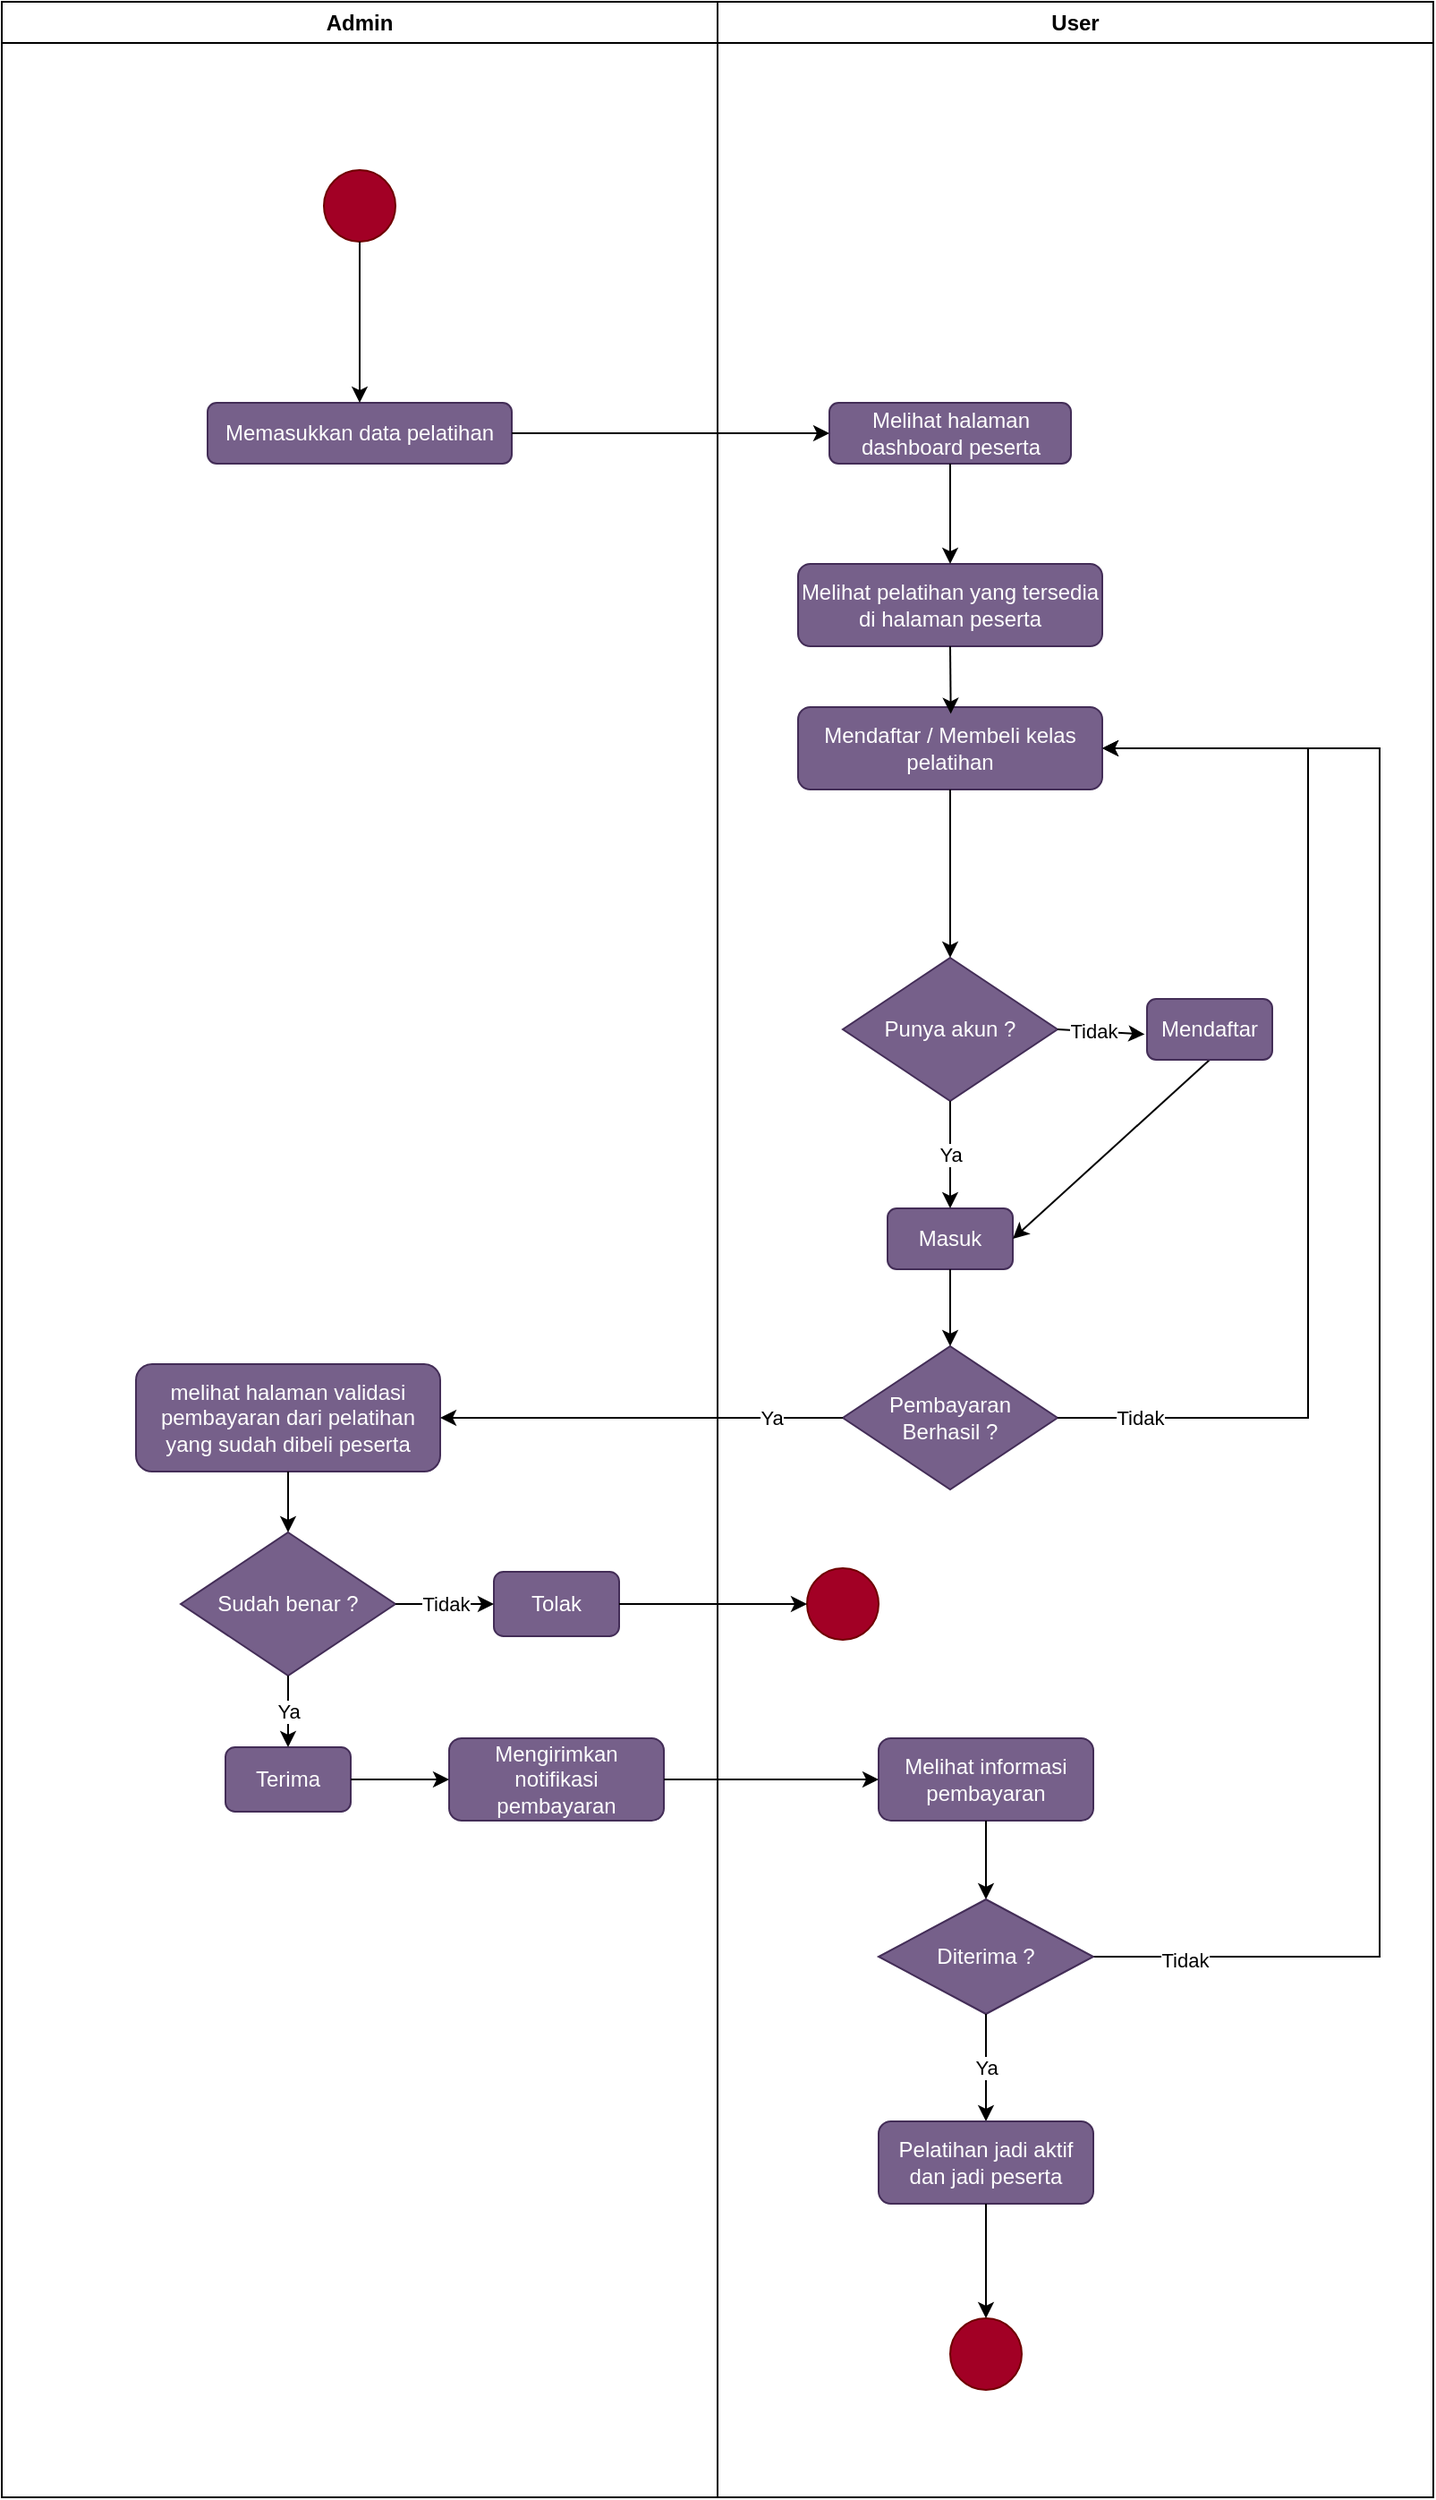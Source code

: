 <mxfile version="21.3.8" type="github">
  <diagram id="C5RBs43oDa-KdzZeNtuy" name="Page-1">
    <mxGraphModel dx="3500" dy="2017" grid="1" gridSize="10" guides="1" tooltips="1" connect="1" arrows="1" fold="1" page="1" pageScale="1" pageWidth="827" pageHeight="1169" math="0" shadow="0">
      <root>
        <mxCell id="WIyWlLk6GJQsqaUBKTNV-0" />
        <mxCell id="WIyWlLk6GJQsqaUBKTNV-1" parent="WIyWlLk6GJQsqaUBKTNV-0" />
        <mxCell id="PI3YlerUDuEa5Lkg3qVi-0" value="Admin" style="swimlane;whiteSpace=wrap;html=1;" parent="WIyWlLk6GJQsqaUBKTNV-1" vertex="1">
          <mxGeometry x="10" y="56" width="400" height="1394" as="geometry" />
        </mxCell>
        <mxCell id="PI3YlerUDuEa5Lkg3qVi-29" value="melihat halaman validasi pembayaran dari pelatihan yang sudah dibeli peserta" style="rounded=1;whiteSpace=wrap;html=1;fillColor=#76608a;strokeColor=#432D57;fontColor=#ffffff;" parent="PI3YlerUDuEa5Lkg3qVi-0" vertex="1">
          <mxGeometry x="75" y="761" width="170" height="60" as="geometry" />
        </mxCell>
        <mxCell id="PI3YlerUDuEa5Lkg3qVi-34" value="&lt;div&gt;Sudah benar ?&lt;/div&gt;" style="rhombus;whiteSpace=wrap;html=1;fillColor=#76608a;strokeColor=#432D57;fontColor=#ffffff;" parent="PI3YlerUDuEa5Lkg3qVi-0" vertex="1">
          <mxGeometry x="100" y="855" width="120" height="80" as="geometry" />
        </mxCell>
        <mxCell id="PI3YlerUDuEa5Lkg3qVi-35" value="" style="endArrow=classic;html=1;rounded=0;exitX=0.5;exitY=1;exitDx=0;exitDy=0;entryX=0.5;entryY=0;entryDx=0;entryDy=0;" parent="PI3YlerUDuEa5Lkg3qVi-0" source="PI3YlerUDuEa5Lkg3qVi-29" target="PI3YlerUDuEa5Lkg3qVi-34" edge="1">
          <mxGeometry width="50" height="50" relative="1" as="geometry">
            <mxPoint x="210" y="734" as="sourcePoint" />
            <mxPoint x="260" y="684" as="targetPoint" />
          </mxGeometry>
        </mxCell>
        <mxCell id="PI3YlerUDuEa5Lkg3qVi-37" value="Terima" style="rounded=1;whiteSpace=wrap;html=1;fillColor=#76608a;strokeColor=#432D57;fontColor=#ffffff;" parent="PI3YlerUDuEa5Lkg3qVi-0" vertex="1">
          <mxGeometry x="125" y="975" width="70" height="36" as="geometry" />
        </mxCell>
        <mxCell id="PI3YlerUDuEa5Lkg3qVi-38" value="Tolak" style="rounded=1;whiteSpace=wrap;html=1;fillColor=#76608a;strokeColor=#432D57;fontColor=#ffffff;" parent="PI3YlerUDuEa5Lkg3qVi-0" vertex="1">
          <mxGeometry x="275" y="877" width="70" height="36" as="geometry" />
        </mxCell>
        <mxCell id="PI3YlerUDuEa5Lkg3qVi-39" value="Ya" style="endArrow=classic;html=1;rounded=0;entryX=0.5;entryY=0;entryDx=0;entryDy=0;exitX=0.5;exitY=1;exitDx=0;exitDy=0;" parent="PI3YlerUDuEa5Lkg3qVi-0" source="PI3YlerUDuEa5Lkg3qVi-34" target="PI3YlerUDuEa5Lkg3qVi-37" edge="1">
          <mxGeometry width="50" height="50" relative="1" as="geometry">
            <mxPoint x="160" y="804" as="sourcePoint" />
            <mxPoint x="160" y="844" as="targetPoint" />
          </mxGeometry>
        </mxCell>
        <mxCell id="PI3YlerUDuEa5Lkg3qVi-40" value="Tidak" style="endArrow=classic;html=1;rounded=0;exitX=1;exitY=0.5;exitDx=0;exitDy=0;entryX=0;entryY=0.5;entryDx=0;entryDy=0;" parent="PI3YlerUDuEa5Lkg3qVi-0" source="PI3YlerUDuEa5Lkg3qVi-34" target="PI3YlerUDuEa5Lkg3qVi-38" edge="1">
          <mxGeometry width="50" height="50" relative="1" as="geometry">
            <mxPoint x="230" y="794" as="sourcePoint" />
            <mxPoint x="270" y="764.0" as="targetPoint" />
          </mxGeometry>
        </mxCell>
        <mxCell id="PI3YlerUDuEa5Lkg3qVi-41" value="&lt;div&gt;Mengirimkan notifikasi&lt;/div&gt;&lt;div&gt;pembayaran&lt;br&gt;&lt;/div&gt;" style="rounded=1;whiteSpace=wrap;html=1;fillColor=#76608a;strokeColor=#432D57;fontColor=#ffffff;" parent="PI3YlerUDuEa5Lkg3qVi-0" vertex="1">
          <mxGeometry x="250" y="970" width="120" height="46" as="geometry" />
        </mxCell>
        <mxCell id="PI3YlerUDuEa5Lkg3qVi-42" value="" style="endArrow=classic;html=1;rounded=0;exitX=1;exitY=0.5;exitDx=0;exitDy=0;entryX=0;entryY=0.5;entryDx=0;entryDy=0;" parent="PI3YlerUDuEa5Lkg3qVi-0" source="PI3YlerUDuEa5Lkg3qVi-37" target="PI3YlerUDuEa5Lkg3qVi-41" edge="1">
          <mxGeometry width="50" height="50" relative="1" as="geometry">
            <mxPoint x="160" y="984" as="sourcePoint" />
            <mxPoint x="210" y="934" as="targetPoint" />
          </mxGeometry>
        </mxCell>
        <mxCell id="H4v9KwCrdEhmOASrwXkI-1" value="" style="ellipse;whiteSpace=wrap;html=1;aspect=fixed;fillColor=#a20025;fontColor=#ffffff;strokeColor=#6F0000;" vertex="1" parent="PI3YlerUDuEa5Lkg3qVi-0">
          <mxGeometry x="180" y="94" width="40" height="40" as="geometry" />
        </mxCell>
        <mxCell id="H4v9KwCrdEhmOASrwXkI-15" value="Memasukkan data pelatihan" style="rounded=1;whiteSpace=wrap;html=1;fillColor=#76608a;strokeColor=#432D57;fontColor=#ffffff;" vertex="1" parent="PI3YlerUDuEa5Lkg3qVi-0">
          <mxGeometry x="115" y="224" width="170" height="34" as="geometry" />
        </mxCell>
        <mxCell id="H4v9KwCrdEhmOASrwXkI-16" value="" style="endArrow=classic;html=1;rounded=0;exitX=0.5;exitY=1;exitDx=0;exitDy=0;entryX=0.5;entryY=0;entryDx=0;entryDy=0;" edge="1" parent="PI3YlerUDuEa5Lkg3qVi-0" source="H4v9KwCrdEhmOASrwXkI-1" target="H4v9KwCrdEhmOASrwXkI-15">
          <mxGeometry width="50" height="50" relative="1" as="geometry">
            <mxPoint x="160" y="364" as="sourcePoint" />
            <mxPoint x="210" y="314" as="targetPoint" />
          </mxGeometry>
        </mxCell>
        <mxCell id="PI3YlerUDuEa5Lkg3qVi-1" value="User" style="swimlane;whiteSpace=wrap;html=1;" parent="WIyWlLk6GJQsqaUBKTNV-1" vertex="1">
          <mxGeometry x="410" y="56" width="400" height="1394" as="geometry" />
        </mxCell>
        <mxCell id="PI3YlerUDuEa5Lkg3qVi-19" value="Melihat pelatihan yang tersedia di halaman peserta" style="rounded=1;whiteSpace=wrap;html=1;fillColor=#76608a;strokeColor=#432D57;fontColor=#ffffff;" parent="PI3YlerUDuEa5Lkg3qVi-1" vertex="1">
          <mxGeometry x="45" y="314" width="170" height="46" as="geometry" />
        </mxCell>
        <mxCell id="PI3YlerUDuEa5Lkg3qVi-23" value="Mendaftar / Membeli kelas pelatihan" style="rounded=1;whiteSpace=wrap;html=1;fillColor=#76608a;strokeColor=#432D57;fontColor=#ffffff;" parent="PI3YlerUDuEa5Lkg3qVi-1" vertex="1">
          <mxGeometry x="45" y="394" width="170" height="46" as="geometry" />
        </mxCell>
        <mxCell id="PI3YlerUDuEa5Lkg3qVi-25" value="&lt;div&gt;Pembayaran&lt;br&gt;Berhasil ?&lt;/div&gt;" style="rhombus;whiteSpace=wrap;html=1;fillColor=#76608a;strokeColor=#432D57;fontColor=#ffffff;" parent="PI3YlerUDuEa5Lkg3qVi-1" vertex="1">
          <mxGeometry x="70" y="751" width="120" height="80" as="geometry" />
        </mxCell>
        <mxCell id="PI3YlerUDuEa5Lkg3qVi-27" value="" style="endArrow=classic;html=1;rounded=0;exitX=0.5;exitY=1;exitDx=0;exitDy=0;entryX=0.502;entryY=0.082;entryDx=0;entryDy=0;entryPerimeter=0;" parent="PI3YlerUDuEa5Lkg3qVi-1" source="PI3YlerUDuEa5Lkg3qVi-19" target="PI3YlerUDuEa5Lkg3qVi-23" edge="1">
          <mxGeometry width="50" height="50" relative="1" as="geometry">
            <mxPoint x="160" y="550" as="sourcePoint" />
            <mxPoint x="150" y="494" as="targetPoint" />
          </mxGeometry>
        </mxCell>
        <mxCell id="PI3YlerUDuEa5Lkg3qVi-44" value="Melihat informasi pembayaran" style="rounded=1;whiteSpace=wrap;html=1;fillColor=#76608a;strokeColor=#432D57;fontColor=#ffffff;" parent="PI3YlerUDuEa5Lkg3qVi-1" vertex="1">
          <mxGeometry x="90" y="970" width="120" height="46" as="geometry" />
        </mxCell>
        <mxCell id="H4v9KwCrdEhmOASrwXkI-5" value="" style="ellipse;whiteSpace=wrap;html=1;aspect=fixed;fillColor=#a20025;fontColor=#ffffff;strokeColor=#6F0000;" vertex="1" parent="PI3YlerUDuEa5Lkg3qVi-1">
          <mxGeometry x="130" y="1294" width="40" height="40" as="geometry" />
        </mxCell>
        <mxCell id="H4v9KwCrdEhmOASrwXkI-6" value="" style="endArrow=classic;html=1;rounded=0;exitX=0.5;exitY=1;exitDx=0;exitDy=0;entryX=0.5;entryY=0;entryDx=0;entryDy=0;" edge="1" parent="PI3YlerUDuEa5Lkg3qVi-1" source="PI3YlerUDuEa5Lkg3qVi-44" target="H4v9KwCrdEhmOASrwXkI-10">
          <mxGeometry width="50" height="50" relative="1" as="geometry">
            <mxPoint x="100" y="1054" as="sourcePoint" />
            <mxPoint x="150" y="1004" as="targetPoint" />
          </mxGeometry>
        </mxCell>
        <mxCell id="H4v9KwCrdEhmOASrwXkI-7" value="Tidak" style="endArrow=classic;html=1;rounded=0;exitX=1;exitY=0.5;exitDx=0;exitDy=0;entryX=1;entryY=0.5;entryDx=0;entryDy=0;edgeStyle=orthogonalEdgeStyle;" edge="1" parent="PI3YlerUDuEa5Lkg3qVi-1" source="H4v9KwCrdEhmOASrwXkI-10" target="PI3YlerUDuEa5Lkg3qVi-23">
          <mxGeometry x="-0.897" y="-2" width="50" height="50" relative="1" as="geometry">
            <mxPoint x="290" y="844" as="sourcePoint" />
            <mxPoint x="340" y="794" as="targetPoint" />
            <Array as="points">
              <mxPoint x="370" y="1092" />
              <mxPoint x="370" y="417" />
            </Array>
            <mxPoint as="offset" />
          </mxGeometry>
        </mxCell>
        <mxCell id="H4v9KwCrdEhmOASrwXkI-10" value="Diterima ?" style="rhombus;whiteSpace=wrap;html=1;fillColor=#76608a;strokeColor=#432D57;fontColor=#ffffff;" vertex="1" parent="PI3YlerUDuEa5Lkg3qVi-1">
          <mxGeometry x="90" y="1060" width="120" height="64" as="geometry" />
        </mxCell>
        <mxCell id="H4v9KwCrdEhmOASrwXkI-11" value="Ya" style="endArrow=classic;html=1;rounded=0;exitX=0.5;exitY=1;exitDx=0;exitDy=0;entryX=0.5;entryY=0;entryDx=0;entryDy=0;" edge="1" parent="PI3YlerUDuEa5Lkg3qVi-1" source="H4v9KwCrdEhmOASrwXkI-10" target="H4v9KwCrdEhmOASrwXkI-13">
          <mxGeometry width="50" height="50" relative="1" as="geometry">
            <mxPoint x="250" y="1074" as="sourcePoint" />
            <mxPoint x="300" y="1024" as="targetPoint" />
          </mxGeometry>
        </mxCell>
        <mxCell id="H4v9KwCrdEhmOASrwXkI-12" value="Tidak" style="endArrow=classic;html=1;rounded=0;exitX=1;exitY=0.5;exitDx=0;exitDy=0;entryX=1;entryY=0.5;entryDx=0;entryDy=0;edgeStyle=orthogonalEdgeStyle;" edge="1" parent="PI3YlerUDuEa5Lkg3qVi-1" source="PI3YlerUDuEa5Lkg3qVi-25" target="PI3YlerUDuEa5Lkg3qVi-23">
          <mxGeometry x="-0.856" width="50" height="50" relative="1" as="geometry">
            <mxPoint x="260" y="714" as="sourcePoint" />
            <mxPoint x="310" y="664" as="targetPoint" />
            <Array as="points">
              <mxPoint x="330" y="791" />
              <mxPoint x="330" y="417" />
            </Array>
            <mxPoint as="offset" />
          </mxGeometry>
        </mxCell>
        <mxCell id="H4v9KwCrdEhmOASrwXkI-13" value="Pelatihan jadi aktif dan jadi peserta" style="rounded=1;whiteSpace=wrap;html=1;fillColor=#76608a;strokeColor=#432D57;fontColor=#ffffff;" vertex="1" parent="PI3YlerUDuEa5Lkg3qVi-1">
          <mxGeometry x="90" y="1184" width="120" height="46" as="geometry" />
        </mxCell>
        <mxCell id="H4v9KwCrdEhmOASrwXkI-14" value="" style="endArrow=classic;html=1;rounded=0;exitX=0.5;exitY=1;exitDx=0;exitDy=0;entryX=0.5;entryY=0;entryDx=0;entryDy=0;" edge="1" parent="PI3YlerUDuEa5Lkg3qVi-1" source="H4v9KwCrdEhmOASrwXkI-13" target="H4v9KwCrdEhmOASrwXkI-5">
          <mxGeometry width="50" height="50" relative="1" as="geometry">
            <mxPoint x="100" y="1164" as="sourcePoint" />
            <mxPoint x="150" y="1114" as="targetPoint" />
          </mxGeometry>
        </mxCell>
        <mxCell id="PI3YlerUDuEa5Lkg3qVi-4" value="Punya akun ?" style="rhombus;whiteSpace=wrap;html=1;fillColor=#76608a;strokeColor=#432D57;fontColor=#ffffff;" parent="PI3YlerUDuEa5Lkg3qVi-1" vertex="1">
          <mxGeometry x="70" y="534" width="120" height="80" as="geometry" />
        </mxCell>
        <mxCell id="PI3YlerUDuEa5Lkg3qVi-6" value="Masuk" style="rounded=1;whiteSpace=wrap;html=1;fillColor=#76608a;strokeColor=#432D57;fontColor=#ffffff;" parent="PI3YlerUDuEa5Lkg3qVi-1" vertex="1">
          <mxGeometry x="95" y="674" width="70" height="34" as="geometry" />
        </mxCell>
        <mxCell id="PI3YlerUDuEa5Lkg3qVi-9" value="Ya" style="endArrow=classic;html=1;rounded=0;exitX=0.5;exitY=1;exitDx=0;exitDy=0;entryX=0.5;entryY=0;entryDx=0;entryDy=0;" parent="PI3YlerUDuEa5Lkg3qVi-1" source="PI3YlerUDuEa5Lkg3qVi-4" target="PI3YlerUDuEa5Lkg3qVi-6" edge="1">
          <mxGeometry width="50" height="50" relative="1" as="geometry">
            <mxPoint x="160" y="507" as="sourcePoint" />
            <mxPoint x="210" y="457" as="targetPoint" />
          </mxGeometry>
        </mxCell>
        <mxCell id="PI3YlerUDuEa5Lkg3qVi-12" value="" style="endArrow=classic;html=1;rounded=0;exitX=1;exitY=0.5;exitDx=0;exitDy=0;entryX=-0.019;entryY=0.581;entryDx=0;entryDy=0;entryPerimeter=0;" parent="PI3YlerUDuEa5Lkg3qVi-1" source="PI3YlerUDuEa5Lkg3qVi-4" target="PI3YlerUDuEa5Lkg3qVi-10" edge="1">
          <mxGeometry width="50" height="50" relative="1" as="geometry">
            <mxPoint x="200" y="457" as="sourcePoint" />
            <mxPoint x="250" y="407" as="targetPoint" />
          </mxGeometry>
        </mxCell>
        <mxCell id="PI3YlerUDuEa5Lkg3qVi-13" value="Tidak" style="edgeLabel;html=1;align=center;verticalAlign=middle;resizable=0;points=[];" parent="PI3YlerUDuEa5Lkg3qVi-12" vertex="1" connectable="0">
          <mxGeometry x="-0.175" relative="1" as="geometry">
            <mxPoint as="offset" />
          </mxGeometry>
        </mxCell>
        <mxCell id="PI3YlerUDuEa5Lkg3qVi-15" value="" style="endArrow=classic;html=1;rounded=0;exitX=0.5;exitY=1;exitDx=0;exitDy=0;entryX=1;entryY=0.5;entryDx=0;entryDy=0;" parent="PI3YlerUDuEa5Lkg3qVi-1" source="PI3YlerUDuEa5Lkg3qVi-10" target="PI3YlerUDuEa5Lkg3qVi-6" edge="1">
          <mxGeometry width="50" height="50" relative="1" as="geometry">
            <mxPoint x="270" y="497" as="sourcePoint" />
            <mxPoint x="320" y="447" as="targetPoint" />
          </mxGeometry>
        </mxCell>
        <mxCell id="PI3YlerUDuEa5Lkg3qVi-10" value="Mendaftar" style="rounded=1;whiteSpace=wrap;html=1;fillColor=#76608a;strokeColor=#432D57;fontColor=#ffffff;" parent="PI3YlerUDuEa5Lkg3qVi-1" vertex="1">
          <mxGeometry x="240" y="557" width="70" height="34" as="geometry" />
        </mxCell>
        <mxCell id="PI3YlerUDuEa5Lkg3qVi-26" value="" style="endArrow=classic;html=1;rounded=0;exitX=0.5;exitY=1;exitDx=0;exitDy=0;entryX=0.5;entryY=0;entryDx=0;entryDy=0;" parent="PI3YlerUDuEa5Lkg3qVi-1" source="PI3YlerUDuEa5Lkg3qVi-23" target="PI3YlerUDuEa5Lkg3qVi-4" edge="1">
          <mxGeometry width="50" height="50" relative="1" as="geometry">
            <mxPoint x="140" y="754" as="sourcePoint" />
            <mxPoint x="150" y="534" as="targetPoint" />
          </mxGeometry>
        </mxCell>
        <mxCell id="PI3YlerUDuEa5Lkg3qVi-20" value="Melihat halaman dashboard peserta" style="rounded=1;whiteSpace=wrap;html=1;fillColor=#76608a;strokeColor=#432D57;fontColor=#ffffff;" parent="PI3YlerUDuEa5Lkg3qVi-1" vertex="1">
          <mxGeometry x="62.5" y="224" width="135" height="34" as="geometry" />
        </mxCell>
        <mxCell id="H4v9KwCrdEhmOASrwXkI-17" value="" style="endArrow=classic;html=1;rounded=0;exitX=0.5;exitY=1;exitDx=0;exitDy=0;entryX=0.5;entryY=0;entryDx=0;entryDy=0;" edge="1" parent="PI3YlerUDuEa5Lkg3qVi-1" source="PI3YlerUDuEa5Lkg3qVi-20" target="PI3YlerUDuEa5Lkg3qVi-19">
          <mxGeometry width="50" height="50" relative="1" as="geometry">
            <mxPoint x="100" y="404" as="sourcePoint" />
            <mxPoint x="150" y="354" as="targetPoint" />
          </mxGeometry>
        </mxCell>
        <mxCell id="H4v9KwCrdEhmOASrwXkI-19" value="" style="endArrow=classic;html=1;rounded=0;exitX=0.5;exitY=1;exitDx=0;exitDy=0;entryX=0.5;entryY=0;entryDx=0;entryDy=0;" edge="1" parent="PI3YlerUDuEa5Lkg3qVi-1" source="PI3YlerUDuEa5Lkg3qVi-6" target="PI3YlerUDuEa5Lkg3qVi-25">
          <mxGeometry width="50" height="50" relative="1" as="geometry">
            <mxPoint x="40" y="794" as="sourcePoint" />
            <mxPoint x="90" y="744" as="targetPoint" />
          </mxGeometry>
        </mxCell>
        <mxCell id="H4v9KwCrdEhmOASrwXkI-20" value="" style="ellipse;whiteSpace=wrap;html=1;aspect=fixed;fillColor=#a20025;fontColor=#ffffff;strokeColor=#6F0000;" vertex="1" parent="PI3YlerUDuEa5Lkg3qVi-1">
          <mxGeometry x="50" y="875" width="40" height="40" as="geometry" />
        </mxCell>
        <mxCell id="PI3YlerUDuEa5Lkg3qVi-30" value="" style="endArrow=classic;html=1;rounded=0;exitX=0;exitY=0.5;exitDx=0;exitDy=0;entryX=1;entryY=0.5;entryDx=0;entryDy=0;" parent="WIyWlLk6GJQsqaUBKTNV-1" source="PI3YlerUDuEa5Lkg3qVi-25" target="PI3YlerUDuEa5Lkg3qVi-29" edge="1">
          <mxGeometry width="50" height="50" relative="1" as="geometry">
            <mxPoint x="410" y="640" as="sourcePoint" />
            <mxPoint x="460" y="590" as="targetPoint" />
          </mxGeometry>
        </mxCell>
        <mxCell id="PI3YlerUDuEa5Lkg3qVi-31" value="&lt;div&gt;Ya&lt;/div&gt;" style="edgeLabel;html=1;align=center;verticalAlign=middle;resizable=0;points=[];" parent="PI3YlerUDuEa5Lkg3qVi-30" vertex="1" connectable="0">
          <mxGeometry x="-0.054" relative="1" as="geometry">
            <mxPoint x="66" as="offset" />
          </mxGeometry>
        </mxCell>
        <mxCell id="PI3YlerUDuEa5Lkg3qVi-45" value="" style="endArrow=classic;html=1;rounded=0;exitX=1;exitY=0.5;exitDx=0;exitDy=0;entryX=0;entryY=0.5;entryDx=0;entryDy=0;" parent="WIyWlLk6GJQsqaUBKTNV-1" source="PI3YlerUDuEa5Lkg3qVi-41" target="PI3YlerUDuEa5Lkg3qVi-44" edge="1">
          <mxGeometry width="50" height="50" relative="1" as="geometry">
            <mxPoint x="630" y="1050" as="sourcePoint" />
            <mxPoint x="680" y="1000" as="targetPoint" />
          </mxGeometry>
        </mxCell>
        <mxCell id="H4v9KwCrdEhmOASrwXkI-18" value="" style="endArrow=classic;html=1;rounded=0;exitX=1;exitY=0.5;exitDx=0;exitDy=0;entryX=0;entryY=0.5;entryDx=0;entryDy=0;" edge="1" parent="WIyWlLk6GJQsqaUBKTNV-1" source="H4v9KwCrdEhmOASrwXkI-15" target="PI3YlerUDuEa5Lkg3qVi-20">
          <mxGeometry width="50" height="50" relative="1" as="geometry">
            <mxPoint x="360" y="560" as="sourcePoint" />
            <mxPoint x="410" y="510" as="targetPoint" />
          </mxGeometry>
        </mxCell>
        <mxCell id="PI3YlerUDuEa5Lkg3qVi-43" value="" style="endArrow=classic;html=1;rounded=0;exitX=1;exitY=0.5;exitDx=0;exitDy=0;entryX=0;entryY=0.5;entryDx=0;entryDy=0;" parent="WIyWlLk6GJQsqaUBKTNV-1" source="PI3YlerUDuEa5Lkg3qVi-38" target="H4v9KwCrdEhmOASrwXkI-20" edge="1">
          <mxGeometry width="50" height="50" relative="1" as="geometry">
            <mxPoint x="300" y="960" as="sourcePoint" />
            <mxPoint x="350" y="910" as="targetPoint" />
          </mxGeometry>
        </mxCell>
      </root>
    </mxGraphModel>
  </diagram>
</mxfile>
